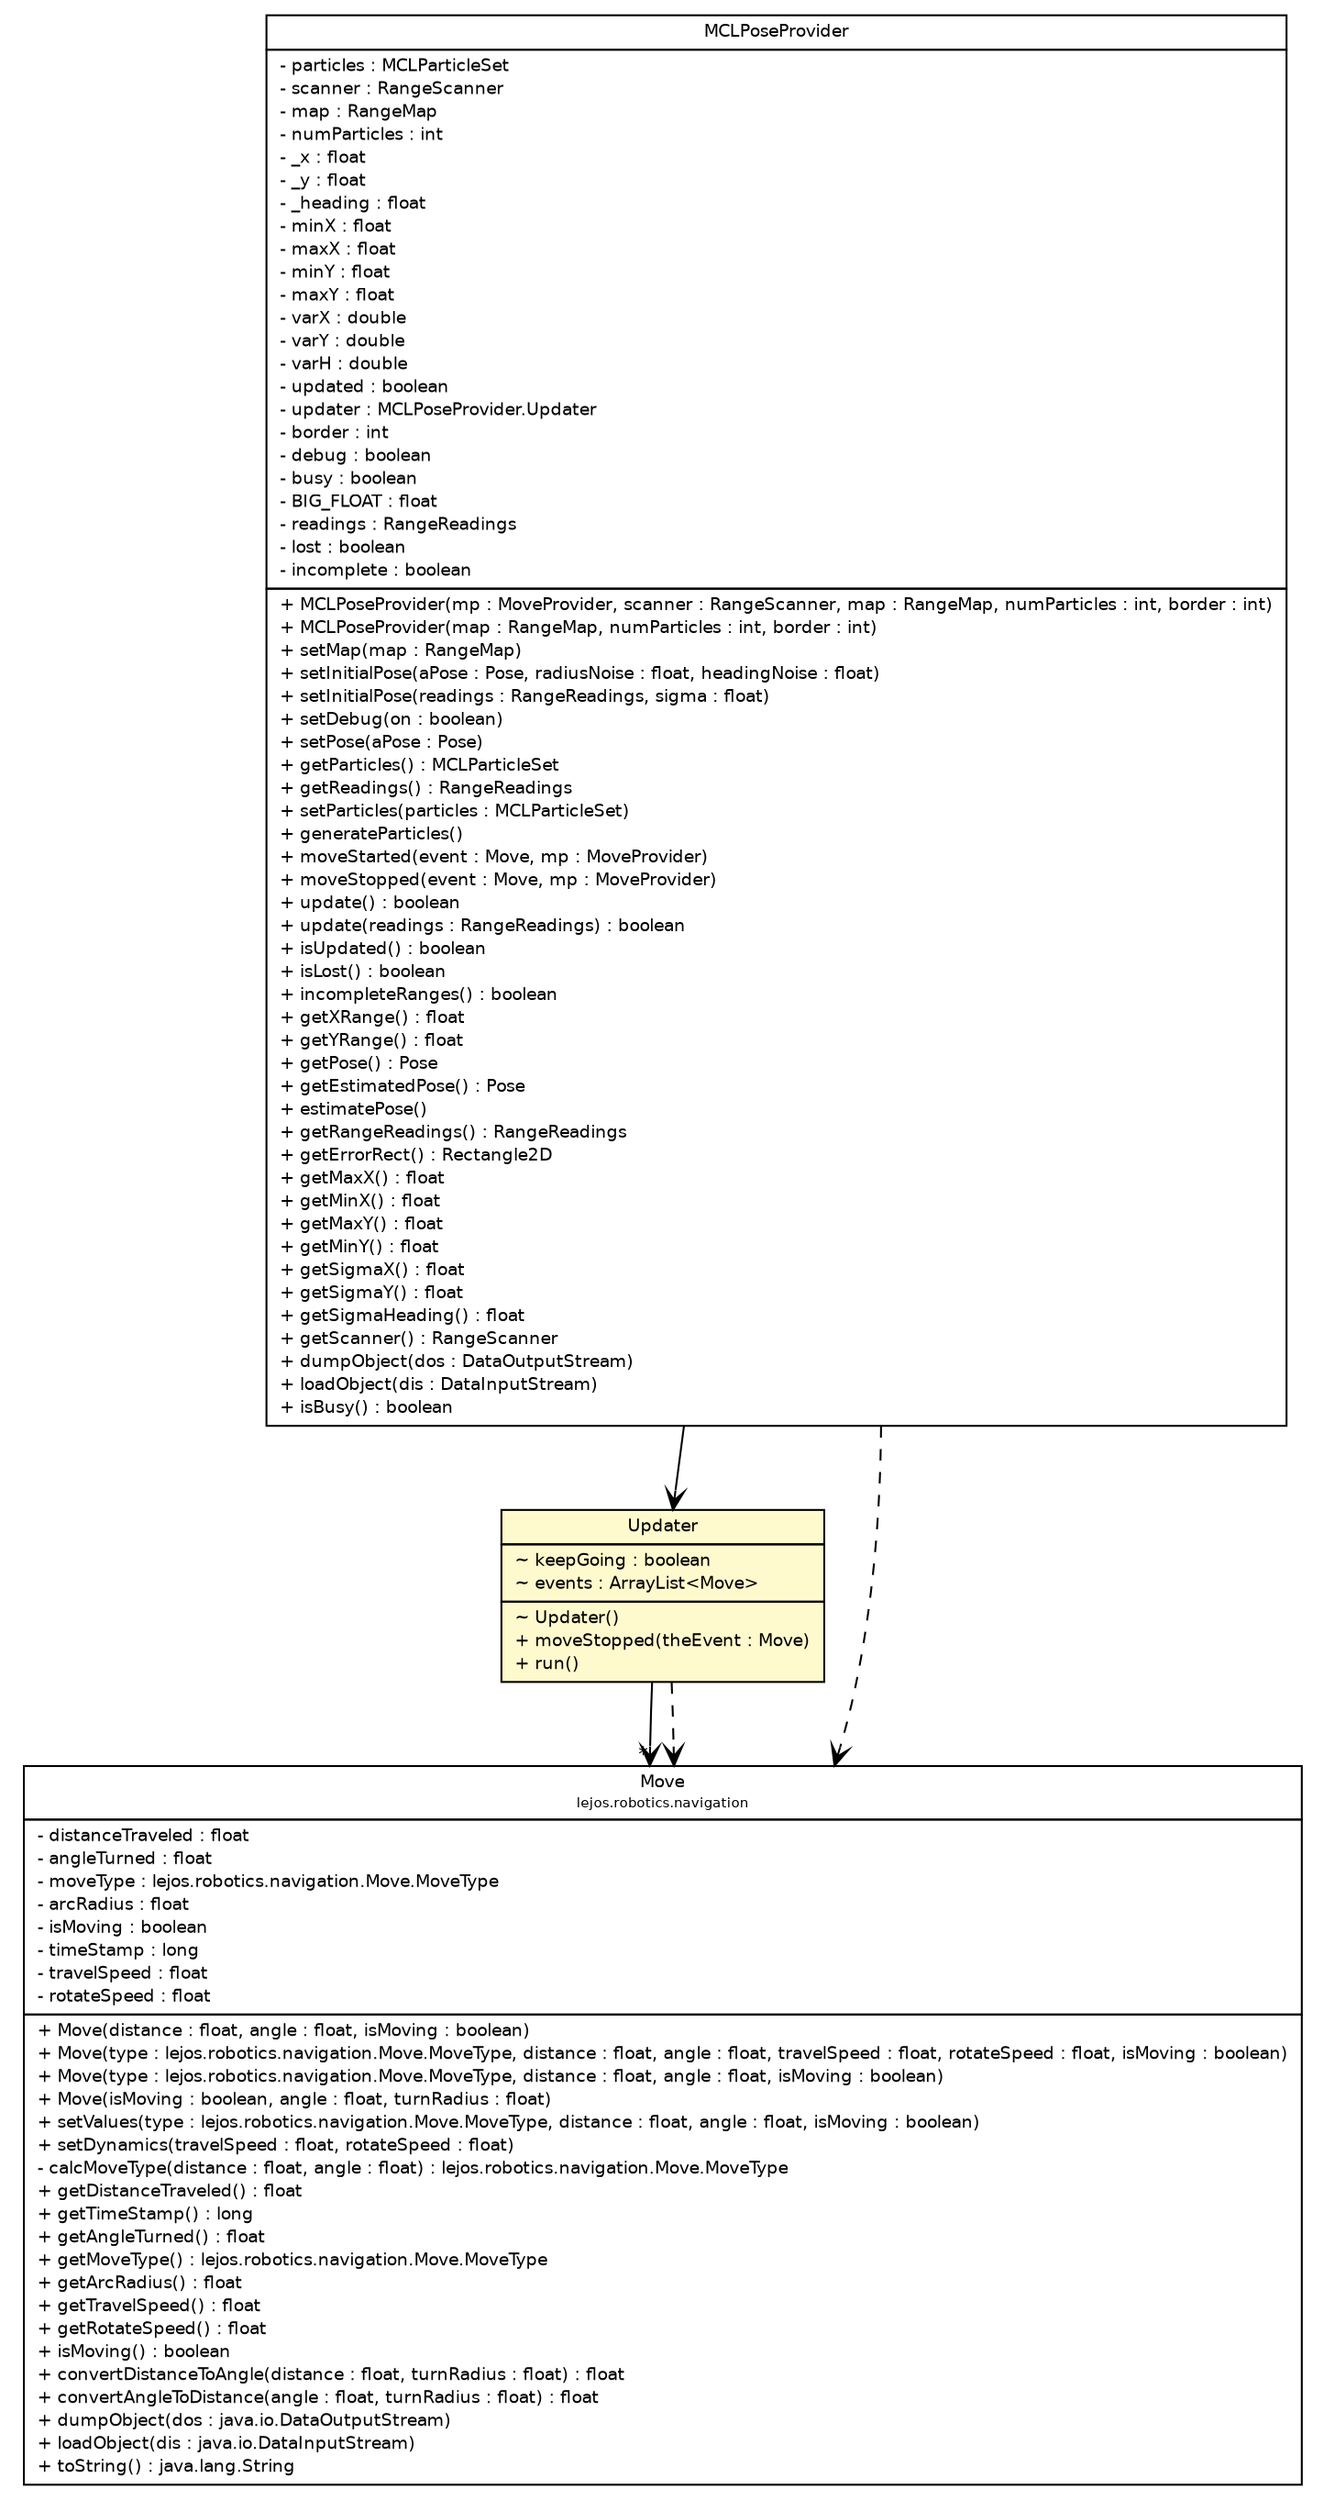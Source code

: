 #!/usr/local/bin/dot
#
# Class diagram 
# Generated by UMLGraph version R5_6-24-gf6e263 (http://www.umlgraph.org/)
#

digraph G {
	edge [fontname="Helvetica",fontsize=10,labelfontname="Helvetica",labelfontsize=10];
	node [fontname="Helvetica",fontsize=10,shape=plaintext];
	nodesep=0.25;
	ranksep=0.5;
	// lejos.robotics.localization.MCLPoseProvider
	c2156 [label=<<table title="lejos.robotics.localization.MCLPoseProvider" border="0" cellborder="1" cellspacing="0" cellpadding="2" port="p" href="./MCLPoseProvider.html">
		<tr><td><table border="0" cellspacing="0" cellpadding="1">
<tr><td align="center" balign="center"> MCLPoseProvider </td></tr>
		</table></td></tr>
		<tr><td><table border="0" cellspacing="0" cellpadding="1">
<tr><td align="left" balign="left"> - particles : MCLParticleSet </td></tr>
<tr><td align="left" balign="left"> - scanner : RangeScanner </td></tr>
<tr><td align="left" balign="left"> - map : RangeMap </td></tr>
<tr><td align="left" balign="left"> - numParticles : int </td></tr>
<tr><td align="left" balign="left"> - _x : float </td></tr>
<tr><td align="left" balign="left"> - _y : float </td></tr>
<tr><td align="left" balign="left"> - _heading : float </td></tr>
<tr><td align="left" balign="left"> - minX : float </td></tr>
<tr><td align="left" balign="left"> - maxX : float </td></tr>
<tr><td align="left" balign="left"> - minY : float </td></tr>
<tr><td align="left" balign="left"> - maxY : float </td></tr>
<tr><td align="left" balign="left"> - varX : double </td></tr>
<tr><td align="left" balign="left"> - varY : double </td></tr>
<tr><td align="left" balign="left"> - varH : double </td></tr>
<tr><td align="left" balign="left"> - updated : boolean </td></tr>
<tr><td align="left" balign="left"> - updater : MCLPoseProvider.Updater </td></tr>
<tr><td align="left" balign="left"> - border : int </td></tr>
<tr><td align="left" balign="left"> - debug : boolean </td></tr>
<tr><td align="left" balign="left"> - busy : boolean </td></tr>
<tr><td align="left" balign="left"> - BIG_FLOAT : float </td></tr>
<tr><td align="left" balign="left"> - readings : RangeReadings </td></tr>
<tr><td align="left" balign="left"> - lost : boolean </td></tr>
<tr><td align="left" balign="left"> - incomplete : boolean </td></tr>
		</table></td></tr>
		<tr><td><table border="0" cellspacing="0" cellpadding="1">
<tr><td align="left" balign="left"> + MCLPoseProvider(mp : MoveProvider, scanner : RangeScanner, map : RangeMap, numParticles : int, border : int) </td></tr>
<tr><td align="left" balign="left"> + MCLPoseProvider(map : RangeMap, numParticles : int, border : int) </td></tr>
<tr><td align="left" balign="left"> + setMap(map : RangeMap) </td></tr>
<tr><td align="left" balign="left"> + setInitialPose(aPose : Pose, radiusNoise : float, headingNoise : float) </td></tr>
<tr><td align="left" balign="left"> + setInitialPose(readings : RangeReadings, sigma : float) </td></tr>
<tr><td align="left" balign="left"> + setDebug(on : boolean) </td></tr>
<tr><td align="left" balign="left"> + setPose(aPose : Pose) </td></tr>
<tr><td align="left" balign="left"> + getParticles() : MCLParticleSet </td></tr>
<tr><td align="left" balign="left"> + getReadings() : RangeReadings </td></tr>
<tr><td align="left" balign="left"> + setParticles(particles : MCLParticleSet) </td></tr>
<tr><td align="left" balign="left"> + generateParticles() </td></tr>
<tr><td align="left" balign="left"> + moveStarted(event : Move, mp : MoveProvider) </td></tr>
<tr><td align="left" balign="left"> + moveStopped(event : Move, mp : MoveProvider) </td></tr>
<tr><td align="left" balign="left"> + update() : boolean </td></tr>
<tr><td align="left" balign="left"> + update(readings : RangeReadings) : boolean </td></tr>
<tr><td align="left" balign="left"> + isUpdated() : boolean </td></tr>
<tr><td align="left" balign="left"> + isLost() : boolean </td></tr>
<tr><td align="left" balign="left"> + incompleteRanges() : boolean </td></tr>
<tr><td align="left" balign="left"> + getXRange() : float </td></tr>
<tr><td align="left" balign="left"> + getYRange() : float </td></tr>
<tr><td align="left" balign="left"> + getPose() : Pose </td></tr>
<tr><td align="left" balign="left"> + getEstimatedPose() : Pose </td></tr>
<tr><td align="left" balign="left"> + estimatePose() </td></tr>
<tr><td align="left" balign="left"> + getRangeReadings() : RangeReadings </td></tr>
<tr><td align="left" balign="left"> + getErrorRect() : Rectangle2D </td></tr>
<tr><td align="left" balign="left"> + getMaxX() : float </td></tr>
<tr><td align="left" balign="left"> + getMinX() : float </td></tr>
<tr><td align="left" balign="left"> + getMaxY() : float </td></tr>
<tr><td align="left" balign="left"> + getMinY() : float </td></tr>
<tr><td align="left" balign="left"> + getSigmaX() : float </td></tr>
<tr><td align="left" balign="left"> + getSigmaY() : float </td></tr>
<tr><td align="left" balign="left"> + getSigmaHeading() : float </td></tr>
<tr><td align="left" balign="left"> + getScanner() : RangeScanner </td></tr>
<tr><td align="left" balign="left"> + dumpObject(dos : DataOutputStream) </td></tr>
<tr><td align="left" balign="left"> + loadObject(dis : DataInputStream) </td></tr>
<tr><td align="left" balign="left"> + isBusy() : boolean </td></tr>
		</table></td></tr>
		</table>>, URL="./MCLPoseProvider.html", fontname="Helvetica", fontcolor="black", fontsize=9.0];
	// lejos.robotics.localization.MCLPoseProvider.Updater
	c2157 [label=<<table title="lejos.robotics.localization.MCLPoseProvider.Updater" border="0" cellborder="1" cellspacing="0" cellpadding="2" port="p" bgcolor="lemonChiffon" href="./MCLPoseProvider.Updater.html">
		<tr><td><table border="0" cellspacing="0" cellpadding="1">
<tr><td align="center" balign="center"> Updater </td></tr>
		</table></td></tr>
		<tr><td><table border="0" cellspacing="0" cellpadding="1">
<tr><td align="left" balign="left"> ~ keepGoing : boolean </td></tr>
<tr><td align="left" balign="left"> ~ events : ArrayList&lt;Move&gt; </td></tr>
		</table></td></tr>
		<tr><td><table border="0" cellspacing="0" cellpadding="1">
<tr><td align="left" balign="left"> ~ Updater() </td></tr>
<tr><td align="left" balign="left"> + moveStopped(theEvent : Move) </td></tr>
<tr><td align="left" balign="left"> + run() </td></tr>
		</table></td></tr>
		</table>>, URL="./MCLPoseProvider.Updater.html", fontname="Helvetica", fontcolor="black", fontsize=9.0];
	// lejos.robotics.navigation.Move
	c2174 [label=<<table title="lejos.robotics.navigation.Move" border="0" cellborder="1" cellspacing="0" cellpadding="2" port="p" href="../navigation/Move.html">
		<tr><td><table border="0" cellspacing="0" cellpadding="1">
<tr><td align="center" balign="center"> Move </td></tr>
<tr><td align="center" balign="center"><font point-size="7.0"> lejos.robotics.navigation </font></td></tr>
		</table></td></tr>
		<tr><td><table border="0" cellspacing="0" cellpadding="1">
<tr><td align="left" balign="left"> - distanceTraveled : float </td></tr>
<tr><td align="left" balign="left"> - angleTurned : float </td></tr>
<tr><td align="left" balign="left"> - moveType : lejos.robotics.navigation.Move.MoveType </td></tr>
<tr><td align="left" balign="left"> - arcRadius : float </td></tr>
<tr><td align="left" balign="left"> - isMoving : boolean </td></tr>
<tr><td align="left" balign="left"> - timeStamp : long </td></tr>
<tr><td align="left" balign="left"> - travelSpeed : float </td></tr>
<tr><td align="left" balign="left"> - rotateSpeed : float </td></tr>
		</table></td></tr>
		<tr><td><table border="0" cellspacing="0" cellpadding="1">
<tr><td align="left" balign="left"> + Move(distance : float, angle : float, isMoving : boolean) </td></tr>
<tr><td align="left" balign="left"> + Move(type : lejos.robotics.navigation.Move.MoveType, distance : float, angle : float, travelSpeed : float, rotateSpeed : float, isMoving : boolean) </td></tr>
<tr><td align="left" balign="left"> + Move(type : lejos.robotics.navigation.Move.MoveType, distance : float, angle : float, isMoving : boolean) </td></tr>
<tr><td align="left" balign="left"> + Move(isMoving : boolean, angle : float, turnRadius : float) </td></tr>
<tr><td align="left" balign="left"> + setValues(type : lejos.robotics.navigation.Move.MoveType, distance : float, angle : float, isMoving : boolean) </td></tr>
<tr><td align="left" balign="left"> + setDynamics(travelSpeed : float, rotateSpeed : float) </td></tr>
<tr><td align="left" balign="left"> - calcMoveType(distance : float, angle : float) : lejos.robotics.navigation.Move.MoveType </td></tr>
<tr><td align="left" balign="left"> + getDistanceTraveled() : float </td></tr>
<tr><td align="left" balign="left"> + getTimeStamp() : long </td></tr>
<tr><td align="left" balign="left"> + getAngleTurned() : float </td></tr>
<tr><td align="left" balign="left"> + getMoveType() : lejos.robotics.navigation.Move.MoveType </td></tr>
<tr><td align="left" balign="left"> + getArcRadius() : float </td></tr>
<tr><td align="left" balign="left"> + getTravelSpeed() : float </td></tr>
<tr><td align="left" balign="left"> + getRotateSpeed() : float </td></tr>
<tr><td align="left" balign="left"> + isMoving() : boolean </td></tr>
<tr><td align="left" balign="left"> + convertDistanceToAngle(distance : float, turnRadius : float) : float </td></tr>
<tr><td align="left" balign="left"> + convertAngleToDistance(angle : float, turnRadius : float) : float </td></tr>
<tr><td align="left" balign="left"> + dumpObject(dos : java.io.DataOutputStream) </td></tr>
<tr><td align="left" balign="left"> + loadObject(dis : java.io.DataInputStream) </td></tr>
<tr><td align="left" balign="left"> + toString() : java.lang.String </td></tr>
		</table></td></tr>
		</table>>, URL="../navigation/Move.html", fontname="Helvetica", fontcolor="black", fontsize=9.0];
	// lejos.robotics.localization.MCLPoseProvider NAVASSOC lejos.robotics.localization.MCLPoseProvider.Updater
	c2156:p -> c2157:p [taillabel="", label="", headlabel="", fontname="Helvetica", fontcolor="black", fontsize=10.0, color="black", arrowhead=open];
	// lejos.robotics.localization.MCLPoseProvider.Updater NAVASSOC lejos.robotics.navigation.Move
	c2157:p -> c2174:p [taillabel="", label="", headlabel="*", fontname="Helvetica", fontcolor="black", fontsize=10.0, color="black", arrowhead=open];
	// lejos.robotics.localization.MCLPoseProvider DEPEND lejos.robotics.navigation.Move
	c2156:p -> c2174:p [taillabel="", label="", headlabel="", fontname="Helvetica", fontcolor="black", fontsize=10.0, color="black", arrowhead=open, style=dashed];
	// lejos.robotics.localization.MCLPoseProvider.Updater DEPEND lejos.robotics.navigation.Move
	c2157:p -> c2174:p [taillabel="", label="", headlabel="", fontname="Helvetica", fontcolor="black", fontsize=10.0, color="black", arrowhead=open, style=dashed];
}

